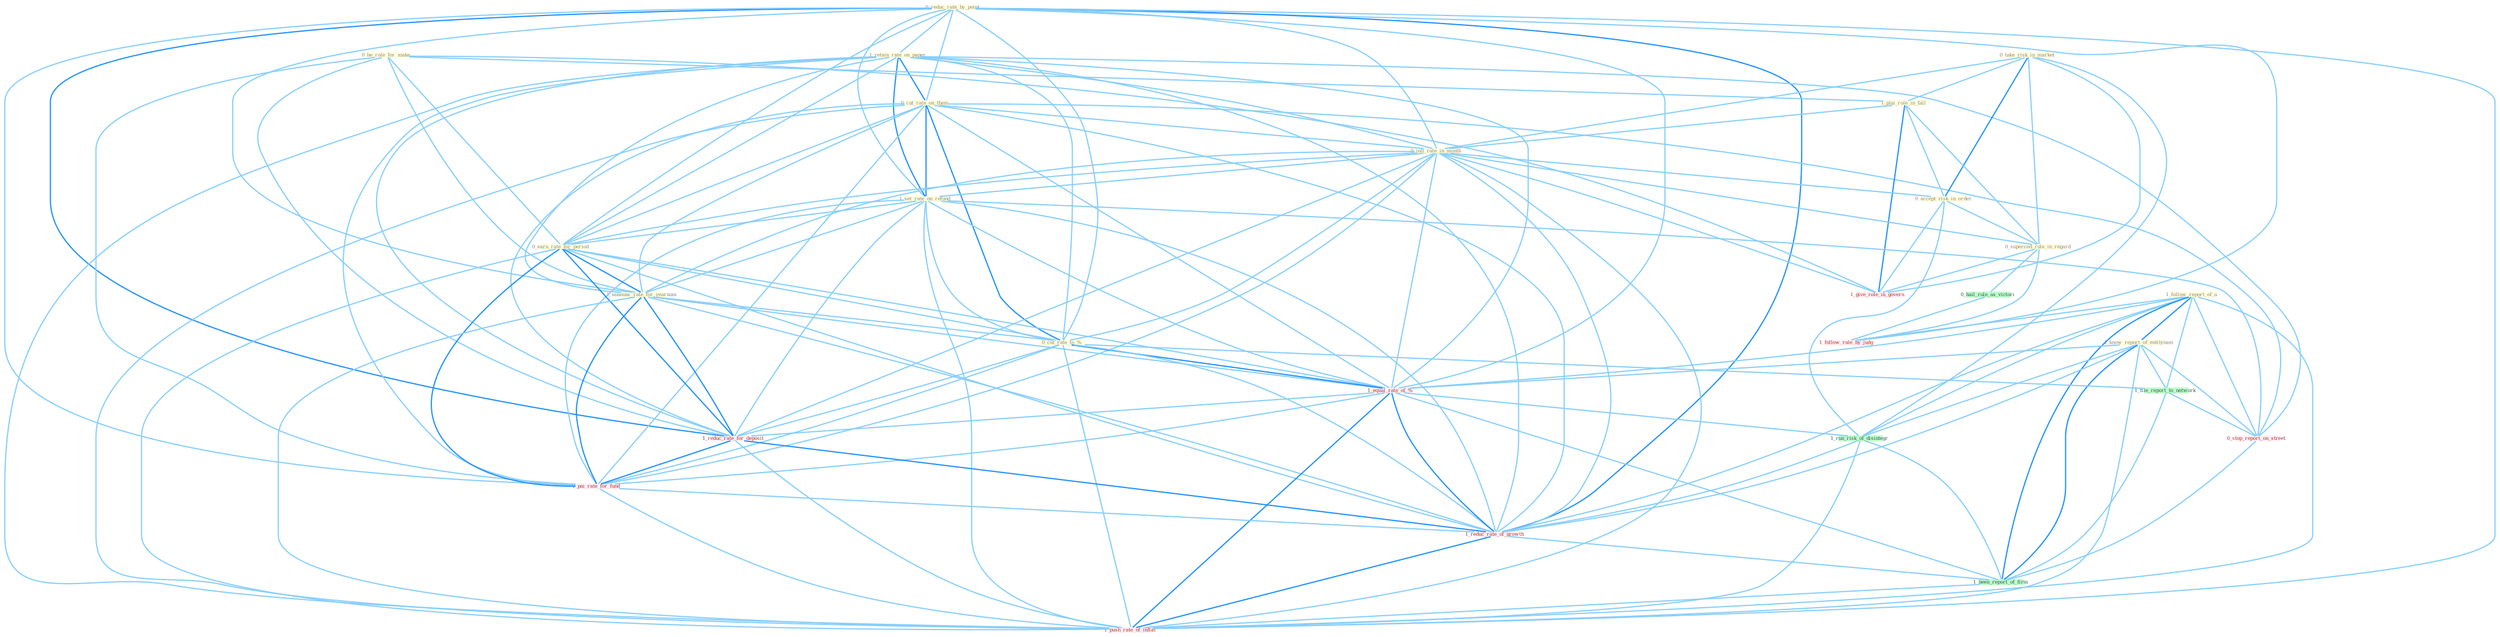 Graph G{ 
    node
    [shape=polygon,style=filled,width=.5,height=.06,color="#BDFCC9",fixedsize=true,fontsize=4,
    fontcolor="#2f4f4f"];
    {node
    [color="#ffffe0", fontcolor="#8b7d6b"] "0_reduc_rate_by_point " "1_follow_report_of_a " "1_retain_rate_on_paper " "0_be_role_for_make " "0_cut_rate_on_them " "0_take_risk_in_market " "1_know_report_of_entitynam " "1_plai_role_in_fall " "0_jolt_rate_in_month " "0_accept_risk_in_order " "1_set_rate_on_refund " "0_earn_rate_for_period " "1_announc_rate_for_yearnum " "0_superced_rule_in_regard " "0_cut_rate_to_% "}
{node [color="#fff0f5", fontcolor="#b22222"] "1_equal_rate_of_% " "0_stop_report_on_street " "1_reduc_rate_for_deposit " "1_give_role_in_govern " "1_pai_rate_for_fund " "1_follow_rule_by_judg " "1_reduc_rate_of_growth " "1_push_rate_of_inflat "}
edge [color="#B0E2FF"];

	"0_reduc_rate_by_point " -- "1_retain_rate_on_paper " [w="1", color="#87cefa" ];
	"0_reduc_rate_by_point " -- "0_cut_rate_on_them " [w="1", color="#87cefa" ];
	"0_reduc_rate_by_point " -- "0_jolt_rate_in_month " [w="1", color="#87cefa" ];
	"0_reduc_rate_by_point " -- "1_set_rate_on_refund " [w="1", color="#87cefa" ];
	"0_reduc_rate_by_point " -- "0_earn_rate_for_period " [w="1", color="#87cefa" ];
	"0_reduc_rate_by_point " -- "1_announc_rate_for_yearnum " [w="1", color="#87cefa" ];
	"0_reduc_rate_by_point " -- "0_cut_rate_to_% " [w="1", color="#87cefa" ];
	"0_reduc_rate_by_point " -- "1_equal_rate_of_% " [w="1", color="#87cefa" ];
	"0_reduc_rate_by_point " -- "1_reduc_rate_for_deposit " [w="2", color="#1e90ff" , len=0.8];
	"0_reduc_rate_by_point " -- "1_pai_rate_for_fund " [w="1", color="#87cefa" ];
	"0_reduc_rate_by_point " -- "1_follow_rule_by_judg " [w="1", color="#87cefa" ];
	"0_reduc_rate_by_point " -- "1_reduc_rate_of_growth " [w="2", color="#1e90ff" , len=0.8];
	"0_reduc_rate_by_point " -- "1_push_rate_of_inflat " [w="1", color="#87cefa" ];
	"1_follow_report_of_a " -- "1_know_report_of_entitynam " [w="2", color="#1e90ff" , len=0.8];
	"1_follow_report_of_a " -- "1_file_report_to_network " [w="1", color="#87cefa" ];
	"1_follow_report_of_a " -- "1_equal_rate_of_% " [w="1", color="#87cefa" ];
	"1_follow_report_of_a " -- "0_stop_report_on_street " [w="1", color="#87cefa" ];
	"1_follow_report_of_a " -- "1_run_risk_of_disintegr " [w="1", color="#87cefa" ];
	"1_follow_report_of_a " -- "1_follow_rule_by_judg " [w="1", color="#87cefa" ];
	"1_follow_report_of_a " -- "1_reduc_rate_of_growth " [w="1", color="#87cefa" ];
	"1_follow_report_of_a " -- "1_been_report_of_firm " [w="2", color="#1e90ff" , len=0.8];
	"1_follow_report_of_a " -- "1_push_rate_of_inflat " [w="1", color="#87cefa" ];
	"1_retain_rate_on_paper " -- "0_cut_rate_on_them " [w="2", color="#1e90ff" , len=0.8];
	"1_retain_rate_on_paper " -- "0_jolt_rate_in_month " [w="1", color="#87cefa" ];
	"1_retain_rate_on_paper " -- "1_set_rate_on_refund " [w="2", color="#1e90ff" , len=0.8];
	"1_retain_rate_on_paper " -- "0_earn_rate_for_period " [w="1", color="#87cefa" ];
	"1_retain_rate_on_paper " -- "1_announc_rate_for_yearnum " [w="1", color="#87cefa" ];
	"1_retain_rate_on_paper " -- "0_cut_rate_to_% " [w="1", color="#87cefa" ];
	"1_retain_rate_on_paper " -- "1_equal_rate_of_% " [w="1", color="#87cefa" ];
	"1_retain_rate_on_paper " -- "0_stop_report_on_street " [w="1", color="#87cefa" ];
	"1_retain_rate_on_paper " -- "1_reduc_rate_for_deposit " [w="1", color="#87cefa" ];
	"1_retain_rate_on_paper " -- "1_pai_rate_for_fund " [w="1", color="#87cefa" ];
	"1_retain_rate_on_paper " -- "1_reduc_rate_of_growth " [w="1", color="#87cefa" ];
	"1_retain_rate_on_paper " -- "1_push_rate_of_inflat " [w="1", color="#87cefa" ];
	"0_be_role_for_make " -- "1_plai_role_in_fall " [w="1", color="#87cefa" ];
	"0_be_role_for_make " -- "0_earn_rate_for_period " [w="1", color="#87cefa" ];
	"0_be_role_for_make " -- "1_announc_rate_for_yearnum " [w="1", color="#87cefa" ];
	"0_be_role_for_make " -- "1_reduc_rate_for_deposit " [w="1", color="#87cefa" ];
	"0_be_role_for_make " -- "1_give_role_in_govern " [w="1", color="#87cefa" ];
	"0_be_role_for_make " -- "1_pai_rate_for_fund " [w="1", color="#87cefa" ];
	"0_cut_rate_on_them " -- "0_jolt_rate_in_month " [w="1", color="#87cefa" ];
	"0_cut_rate_on_them " -- "1_set_rate_on_refund " [w="2", color="#1e90ff" , len=0.8];
	"0_cut_rate_on_them " -- "0_earn_rate_for_period " [w="1", color="#87cefa" ];
	"0_cut_rate_on_them " -- "1_announc_rate_for_yearnum " [w="1", color="#87cefa" ];
	"0_cut_rate_on_them " -- "0_cut_rate_to_% " [w="2", color="#1e90ff" , len=0.8];
	"0_cut_rate_on_them " -- "1_equal_rate_of_% " [w="1", color="#87cefa" ];
	"0_cut_rate_on_them " -- "0_stop_report_on_street " [w="1", color="#87cefa" ];
	"0_cut_rate_on_them " -- "1_reduc_rate_for_deposit " [w="1", color="#87cefa" ];
	"0_cut_rate_on_them " -- "1_pai_rate_for_fund " [w="1", color="#87cefa" ];
	"0_cut_rate_on_them " -- "1_reduc_rate_of_growth " [w="1", color="#87cefa" ];
	"0_cut_rate_on_them " -- "1_push_rate_of_inflat " [w="1", color="#87cefa" ];
	"0_take_risk_in_market " -- "1_plai_role_in_fall " [w="1", color="#87cefa" ];
	"0_take_risk_in_market " -- "0_jolt_rate_in_month " [w="1", color="#87cefa" ];
	"0_take_risk_in_market " -- "0_accept_risk_in_order " [w="2", color="#1e90ff" , len=0.8];
	"0_take_risk_in_market " -- "0_superced_rule_in_regard " [w="1", color="#87cefa" ];
	"0_take_risk_in_market " -- "1_give_role_in_govern " [w="1", color="#87cefa" ];
	"0_take_risk_in_market " -- "1_run_risk_of_disintegr " [w="1", color="#87cefa" ];
	"1_know_report_of_entitynam " -- "1_file_report_to_network " [w="1", color="#87cefa" ];
	"1_know_report_of_entitynam " -- "1_equal_rate_of_% " [w="1", color="#87cefa" ];
	"1_know_report_of_entitynam " -- "0_stop_report_on_street " [w="1", color="#87cefa" ];
	"1_know_report_of_entitynam " -- "1_run_risk_of_disintegr " [w="1", color="#87cefa" ];
	"1_know_report_of_entitynam " -- "1_reduc_rate_of_growth " [w="1", color="#87cefa" ];
	"1_know_report_of_entitynam " -- "1_been_report_of_firm " [w="2", color="#1e90ff" , len=0.8];
	"1_know_report_of_entitynam " -- "1_push_rate_of_inflat " [w="1", color="#87cefa" ];
	"1_plai_role_in_fall " -- "0_jolt_rate_in_month " [w="1", color="#87cefa" ];
	"1_plai_role_in_fall " -- "0_accept_risk_in_order " [w="1", color="#87cefa" ];
	"1_plai_role_in_fall " -- "0_superced_rule_in_regard " [w="1", color="#87cefa" ];
	"1_plai_role_in_fall " -- "1_give_role_in_govern " [w="2", color="#1e90ff" , len=0.8];
	"0_jolt_rate_in_month " -- "0_accept_risk_in_order " [w="1", color="#87cefa" ];
	"0_jolt_rate_in_month " -- "1_set_rate_on_refund " [w="1", color="#87cefa" ];
	"0_jolt_rate_in_month " -- "0_earn_rate_for_period " [w="1", color="#87cefa" ];
	"0_jolt_rate_in_month " -- "1_announc_rate_for_yearnum " [w="1", color="#87cefa" ];
	"0_jolt_rate_in_month " -- "0_superced_rule_in_regard " [w="1", color="#87cefa" ];
	"0_jolt_rate_in_month " -- "0_cut_rate_to_% " [w="1", color="#87cefa" ];
	"0_jolt_rate_in_month " -- "1_equal_rate_of_% " [w="1", color="#87cefa" ];
	"0_jolt_rate_in_month " -- "1_reduc_rate_for_deposit " [w="1", color="#87cefa" ];
	"0_jolt_rate_in_month " -- "1_give_role_in_govern " [w="1", color="#87cefa" ];
	"0_jolt_rate_in_month " -- "1_pai_rate_for_fund " [w="1", color="#87cefa" ];
	"0_jolt_rate_in_month " -- "1_reduc_rate_of_growth " [w="1", color="#87cefa" ];
	"0_jolt_rate_in_month " -- "1_push_rate_of_inflat " [w="1", color="#87cefa" ];
	"0_accept_risk_in_order " -- "0_superced_rule_in_regard " [w="1", color="#87cefa" ];
	"0_accept_risk_in_order " -- "1_give_role_in_govern " [w="1", color="#87cefa" ];
	"0_accept_risk_in_order " -- "1_run_risk_of_disintegr " [w="1", color="#87cefa" ];
	"1_set_rate_on_refund " -- "0_earn_rate_for_period " [w="1", color="#87cefa" ];
	"1_set_rate_on_refund " -- "1_announc_rate_for_yearnum " [w="1", color="#87cefa" ];
	"1_set_rate_on_refund " -- "0_cut_rate_to_% " [w="1", color="#87cefa" ];
	"1_set_rate_on_refund " -- "1_equal_rate_of_% " [w="1", color="#87cefa" ];
	"1_set_rate_on_refund " -- "0_stop_report_on_street " [w="1", color="#87cefa" ];
	"1_set_rate_on_refund " -- "1_reduc_rate_for_deposit " [w="1", color="#87cefa" ];
	"1_set_rate_on_refund " -- "1_pai_rate_for_fund " [w="1", color="#87cefa" ];
	"1_set_rate_on_refund " -- "1_reduc_rate_of_growth " [w="1", color="#87cefa" ];
	"1_set_rate_on_refund " -- "1_push_rate_of_inflat " [w="1", color="#87cefa" ];
	"0_earn_rate_for_period " -- "1_announc_rate_for_yearnum " [w="2", color="#1e90ff" , len=0.8];
	"0_earn_rate_for_period " -- "0_cut_rate_to_% " [w="1", color="#87cefa" ];
	"0_earn_rate_for_period " -- "1_equal_rate_of_% " [w="1", color="#87cefa" ];
	"0_earn_rate_for_period " -- "1_reduc_rate_for_deposit " [w="2", color="#1e90ff" , len=0.8];
	"0_earn_rate_for_period " -- "1_pai_rate_for_fund " [w="2", color="#1e90ff" , len=0.8];
	"0_earn_rate_for_period " -- "1_reduc_rate_of_growth " [w="1", color="#87cefa" ];
	"0_earn_rate_for_period " -- "1_push_rate_of_inflat " [w="1", color="#87cefa" ];
	"1_announc_rate_for_yearnum " -- "0_cut_rate_to_% " [w="1", color="#87cefa" ];
	"1_announc_rate_for_yearnum " -- "1_equal_rate_of_% " [w="1", color="#87cefa" ];
	"1_announc_rate_for_yearnum " -- "1_reduc_rate_for_deposit " [w="2", color="#1e90ff" , len=0.8];
	"1_announc_rate_for_yearnum " -- "1_pai_rate_for_fund " [w="2", color="#1e90ff" , len=0.8];
	"1_announc_rate_for_yearnum " -- "1_reduc_rate_of_growth " [w="1", color="#87cefa" ];
	"1_announc_rate_for_yearnum " -- "1_push_rate_of_inflat " [w="1", color="#87cefa" ];
	"0_superced_rule_in_regard " -- "1_give_role_in_govern " [w="1", color="#87cefa" ];
	"0_superced_rule_in_regard " -- "0_hail_rule_as_victori " [w="1", color="#87cefa" ];
	"0_superced_rule_in_regard " -- "1_follow_rule_by_judg " [w="1", color="#87cefa" ];
	"0_cut_rate_to_% " -- "1_file_report_to_network " [w="1", color="#87cefa" ];
	"0_cut_rate_to_% " -- "1_equal_rate_of_% " [w="2", color="#1e90ff" , len=0.8];
	"0_cut_rate_to_% " -- "1_reduc_rate_for_deposit " [w="1", color="#87cefa" ];
	"0_cut_rate_to_% " -- "1_pai_rate_for_fund " [w="1", color="#87cefa" ];
	"0_cut_rate_to_% " -- "1_reduc_rate_of_growth " [w="1", color="#87cefa" ];
	"0_cut_rate_to_% " -- "1_push_rate_of_inflat " [w="1", color="#87cefa" ];
	"1_file_report_to_network " -- "0_stop_report_on_street " [w="1", color="#87cefa" ];
	"1_file_report_to_network " -- "1_been_report_of_firm " [w="1", color="#87cefa" ];
	"1_equal_rate_of_% " -- "1_reduc_rate_for_deposit " [w="1", color="#87cefa" ];
	"1_equal_rate_of_% " -- "1_pai_rate_for_fund " [w="1", color="#87cefa" ];
	"1_equal_rate_of_% " -- "1_run_risk_of_disintegr " [w="1", color="#87cefa" ];
	"1_equal_rate_of_% " -- "1_reduc_rate_of_growth " [w="2", color="#1e90ff" , len=0.8];
	"1_equal_rate_of_% " -- "1_been_report_of_firm " [w="1", color="#87cefa" ];
	"1_equal_rate_of_% " -- "1_push_rate_of_inflat " [w="2", color="#1e90ff" , len=0.8];
	"0_stop_report_on_street " -- "1_been_report_of_firm " [w="1", color="#87cefa" ];
	"1_reduc_rate_for_deposit " -- "1_pai_rate_for_fund " [w="2", color="#1e90ff" , len=0.8];
	"1_reduc_rate_for_deposit " -- "1_reduc_rate_of_growth " [w="2", color="#1e90ff" , len=0.8];
	"1_reduc_rate_for_deposit " -- "1_push_rate_of_inflat " [w="1", color="#87cefa" ];
	"1_pai_rate_for_fund " -- "1_reduc_rate_of_growth " [w="1", color="#87cefa" ];
	"1_pai_rate_for_fund " -- "1_push_rate_of_inflat " [w="1", color="#87cefa" ];
	"0_hail_rule_as_victori " -- "1_follow_rule_by_judg " [w="1", color="#87cefa" ];
	"1_run_risk_of_disintegr " -- "1_reduc_rate_of_growth " [w="1", color="#87cefa" ];
	"1_run_risk_of_disintegr " -- "1_been_report_of_firm " [w="1", color="#87cefa" ];
	"1_run_risk_of_disintegr " -- "1_push_rate_of_inflat " [w="1", color="#87cefa" ];
	"1_reduc_rate_of_growth " -- "1_been_report_of_firm " [w="1", color="#87cefa" ];
	"1_reduc_rate_of_growth " -- "1_push_rate_of_inflat " [w="2", color="#1e90ff" , len=0.8];
	"1_been_report_of_firm " -- "1_push_rate_of_inflat " [w="1", color="#87cefa" ];
}